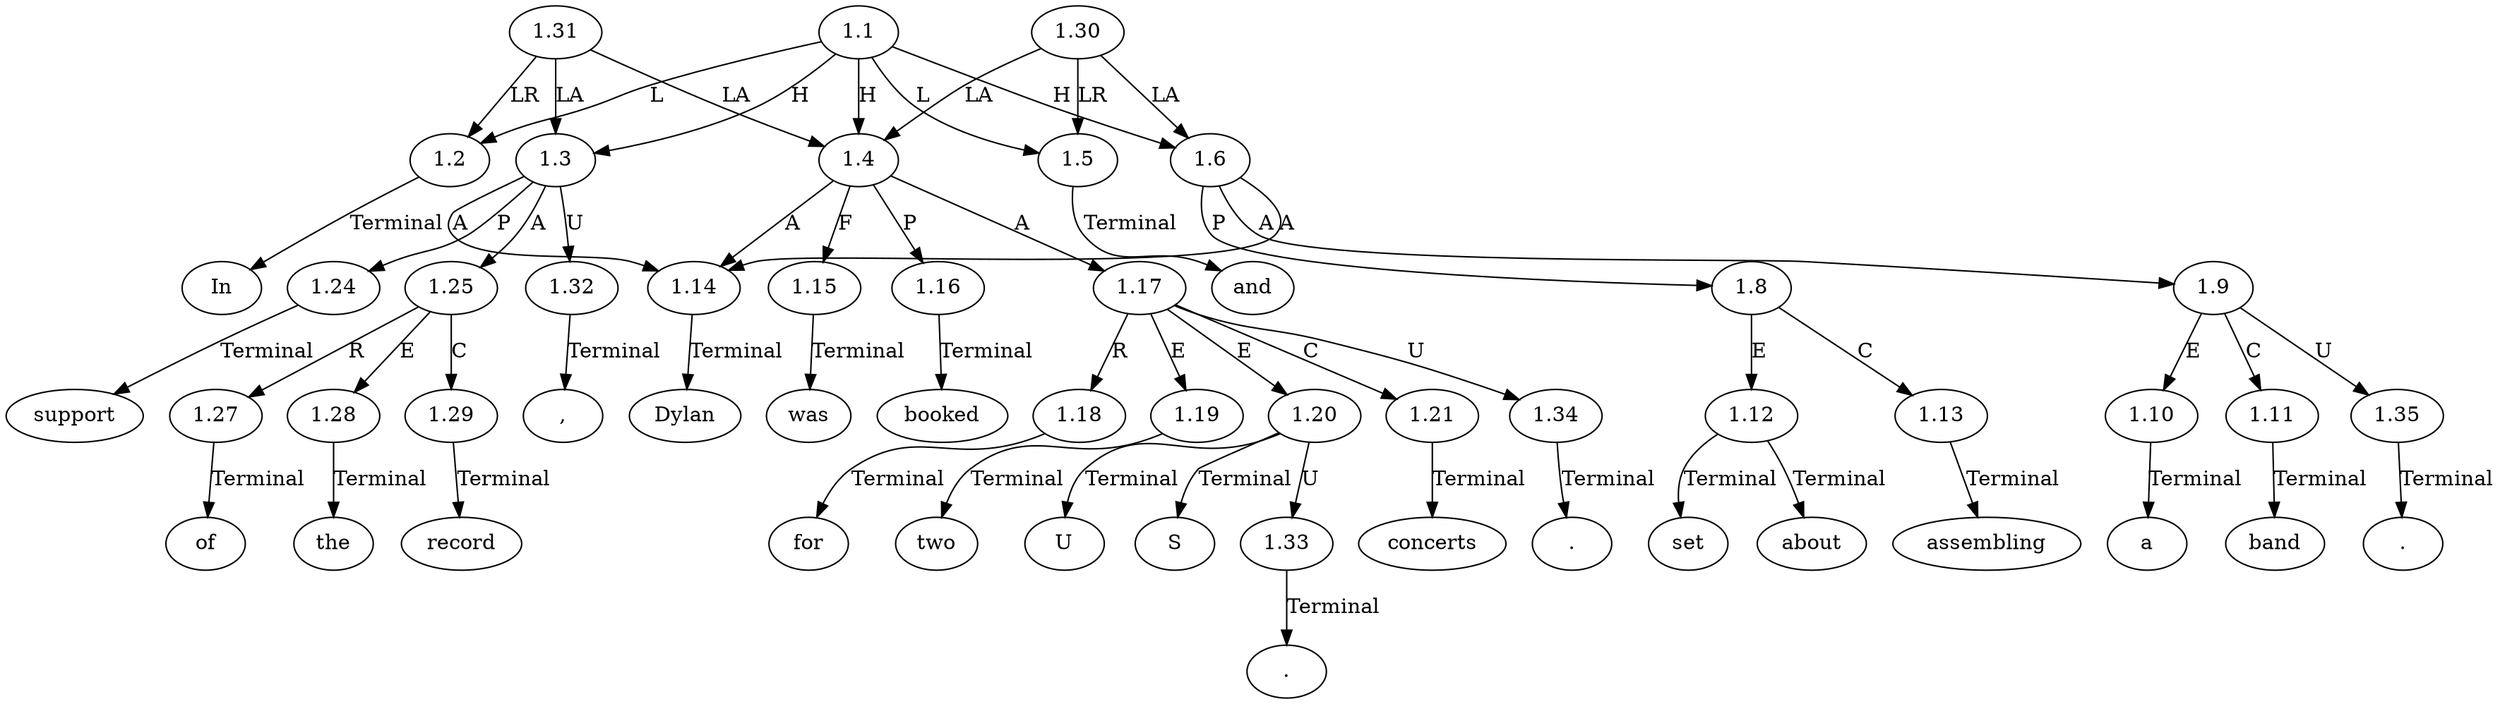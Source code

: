 // Graph
digraph {
	0.1 [label=In ordering=out]
	0.10 [label=for ordering=out]
	0.11 [label=two ordering=out]
	0.12 [label=U ordering=out]
	0.13 [label="." ordering=out]
	0.14 [label=S ordering=out]
	0.15 [label="." ordering=out]
	0.16 [label=concerts ordering=out]
	0.17 [label=and ordering=out]
	0.18 [label=set ordering=out]
	0.19 [label=about ordering=out]
	0.2 [label=support ordering=out]
	0.20 [label=assembling ordering=out]
	0.21 [label=a ordering=out]
	0.22 [label=band ordering=out]
	0.23 [label="." ordering=out]
	0.3 [label=of ordering=out]
	0.4 [label=the ordering=out]
	0.5 [label=record ordering=out]
	0.6 [label="," ordering=out]
	0.7 [label=Dylan ordering=out]
	0.8 [label=was ordering=out]
	0.9 [label=booked ordering=out]
	1.1 [label=1.1 ordering=out]
	1.2 [label=1.2 ordering=out]
	1.3 [label=1.3 ordering=out]
	1.4 [label=1.4 ordering=out]
	1.5 [label=1.5 ordering=out]
	1.6 [label=1.6 ordering=out]
	1.8 [label=1.8 ordering=out]
	1.9 [label=1.9 ordering=out]
	1.10 [label=1.10 ordering=out]
	1.11 [label=1.11 ordering=out]
	1.12 [label=1.12 ordering=out]
	1.13 [label=1.13 ordering=out]
	1.14 [label=1.14 ordering=out]
	1.15 [label=1.15 ordering=out]
	1.16 [label=1.16 ordering=out]
	1.17 [label=1.17 ordering=out]
	1.18 [label=1.18 ordering=out]
	1.19 [label=1.19 ordering=out]
	1.20 [label=1.20 ordering=out]
	1.21 [label=1.21 ordering=out]
	1.24 [label=1.24 ordering=out]
	1.25 [label=1.25 ordering=out]
	1.27 [label=1.27 ordering=out]
	1.28 [label=1.28 ordering=out]
	1.29 [label=1.29 ordering=out]
	1.30 [label=1.30 ordering=out]
	1.31 [label=1.31 ordering=out]
	1.32 [label=1.32 ordering=out]
	1.33 [label=1.33 ordering=out]
	1.34 [label=1.34 ordering=out]
	1.35 [label=1.35 ordering=out]
	1.1 -> 1.2 [label=L ordering=out]
	1.1 -> 1.3 [label=H ordering=out]
	1.1 -> 1.4 [label=H ordering=out]
	1.1 -> 1.5 [label=L ordering=out]
	1.1 -> 1.6 [label=H ordering=out]
	1.2 -> 0.1 [label=Terminal ordering=out]
	1.3 -> 1.14 [label=A ordering=out]
	1.3 -> 1.24 [label=P ordering=out]
	1.3 -> 1.25 [label=A ordering=out]
	1.3 -> 1.32 [label=U ordering=out]
	1.4 -> 1.14 [label=A ordering=out]
	1.4 -> 1.15 [label=F ordering=out]
	1.4 -> 1.16 [label=P ordering=out]
	1.4 -> 1.17 [label=A ordering=out]
	1.5 -> 0.17 [label=Terminal ordering=out]
	1.6 -> 1.8 [label=P ordering=out]
	1.6 -> 1.9 [label=A ordering=out]
	1.6 -> 1.14 [label=A ordering=out]
	1.8 -> 1.12 [label=E ordering=out]
	1.8 -> 1.13 [label=C ordering=out]
	1.9 -> 1.10 [label=E ordering=out]
	1.9 -> 1.11 [label=C ordering=out]
	1.9 -> 1.35 [label=U ordering=out]
	1.10 -> 0.21 [label=Terminal ordering=out]
	1.11 -> 0.22 [label=Terminal ordering=out]
	1.12 -> 0.18 [label=Terminal ordering=out]
	1.12 -> 0.19 [label=Terminal ordering=out]
	1.13 -> 0.20 [label=Terminal ordering=out]
	1.14 -> 0.7 [label=Terminal ordering=out]
	1.15 -> 0.8 [label=Terminal ordering=out]
	1.16 -> 0.9 [label=Terminal ordering=out]
	1.17 -> 1.18 [label=R ordering=out]
	1.17 -> 1.19 [label=E ordering=out]
	1.17 -> 1.20 [label=E ordering=out]
	1.17 -> 1.21 [label=C ordering=out]
	1.17 -> 1.34 [label=U ordering=out]
	1.18 -> 0.10 [label=Terminal ordering=out]
	1.19 -> 0.11 [label=Terminal ordering=out]
	1.20 -> 0.12 [label=Terminal ordering=out]
	1.20 -> 0.14 [label=Terminal ordering=out]
	1.20 -> 1.33 [label=U ordering=out]
	1.21 -> 0.16 [label=Terminal ordering=out]
	1.24 -> 0.2 [label=Terminal ordering=out]
	1.25 -> 1.27 [label=R ordering=out]
	1.25 -> 1.28 [label=E ordering=out]
	1.25 -> 1.29 [label=C ordering=out]
	1.27 -> 0.3 [label=Terminal ordering=out]
	1.28 -> 0.4 [label=Terminal ordering=out]
	1.29 -> 0.5 [label=Terminal ordering=out]
	1.30 -> 1.4 [label=LA ordering=out]
	1.30 -> 1.5 [label=LR ordering=out]
	1.30 -> 1.6 [label=LA ordering=out]
	1.31 -> 1.2 [label=LR ordering=out]
	1.31 -> 1.3 [label=LA ordering=out]
	1.31 -> 1.4 [label=LA ordering=out]
	1.32 -> 0.6 [label=Terminal ordering=out]
	1.33 -> 0.13 [label=Terminal ordering=out]
	1.34 -> 0.15 [label=Terminal ordering=out]
	1.35 -> 0.23 [label=Terminal ordering=out]
}
